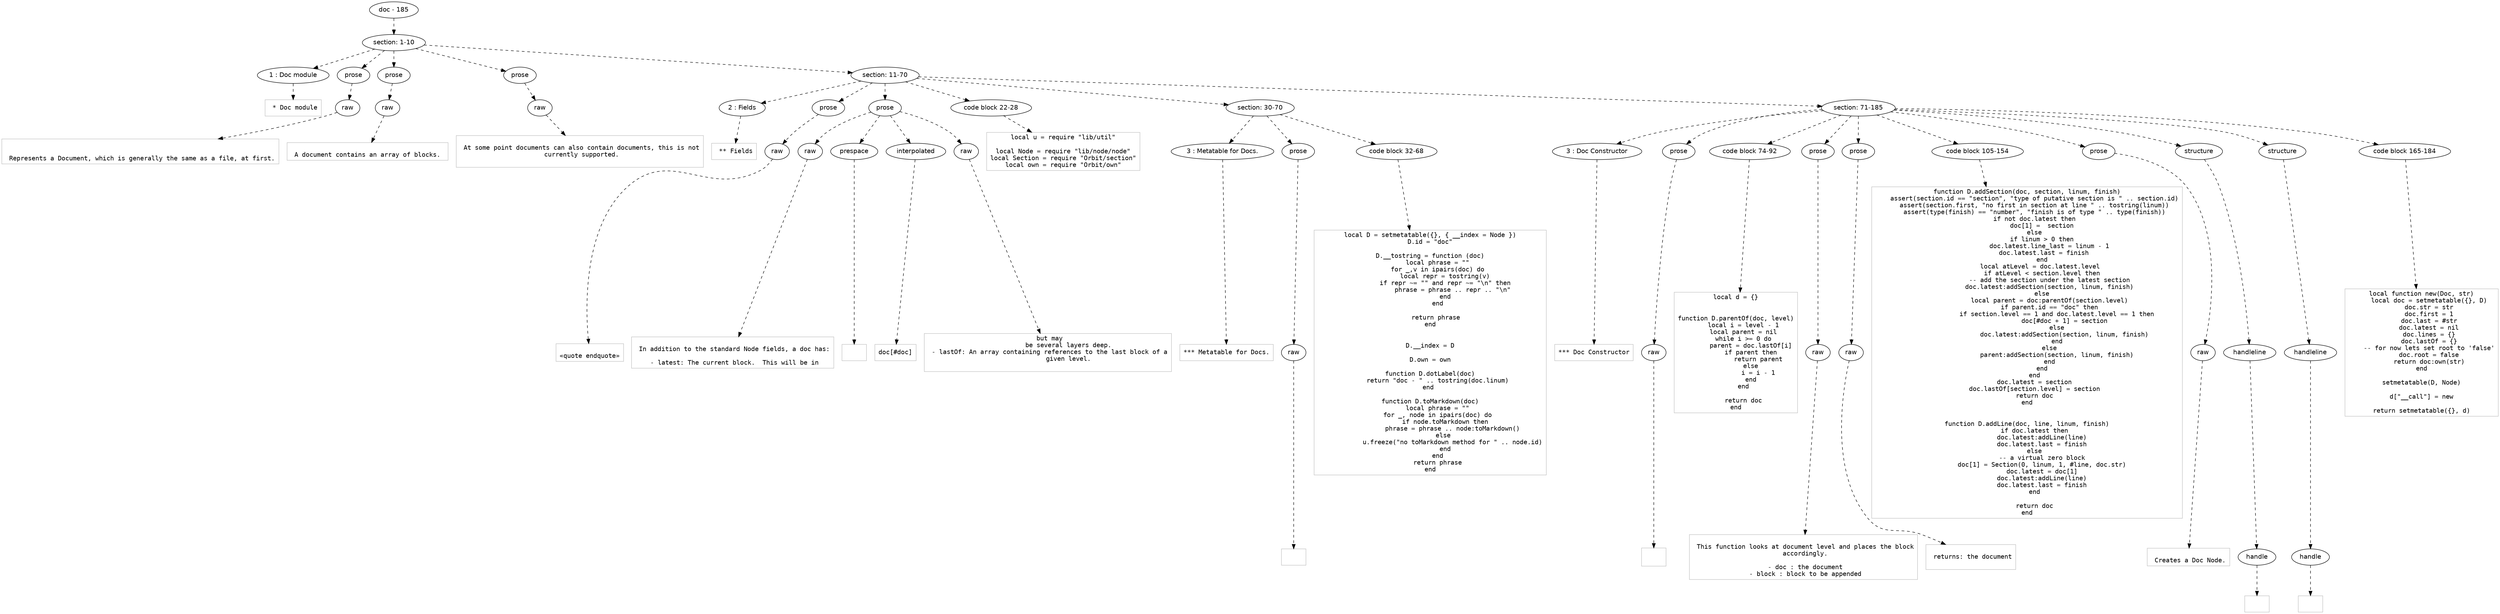 digraph lpegNode {

node [fontname=Helvetica]
edge [style=dashed]

doc_0 [label="doc - 185"]


doc_0 -> { section_1}
{rank=same; section_1}

section_1 [label="section: 1-10"]


// END RANK doc_0

section_1 -> { header_2 prose_3 prose_4 prose_5 section_6}
{rank=same; header_2 prose_3 prose_4 prose_5 section_6}

header_2 [label="1 : Doc module"]

prose_3 [label="prose"]

prose_4 [label="prose"]

prose_5 [label="prose"]

section_6 [label="section: 11-70"]


// END RANK section_1

header_2 -> leaf_7
leaf_7  [color=Gray,shape=rectangle,fontname=Inconsolata,label=" * Doc module"]
// END RANK header_2

prose_3 -> { raw_8}
{rank=same; raw_8}

raw_8 [label="raw"]


// END RANK prose_3

raw_8 -> leaf_9
leaf_9  [color=Gray,shape=rectangle,fontname=Inconsolata,label="

 Represents a Document, which is generally the same as a file, at first.
"]
// END RANK raw_8

prose_4 -> { raw_10}
{rank=same; raw_10}

raw_10 [label="raw"]


// END RANK prose_4

raw_10 -> leaf_11
leaf_11  [color=Gray,shape=rectangle,fontname=Inconsolata,label="
 A document contains an array of blocks. 
"]
// END RANK raw_10

prose_5 -> { raw_12}
{rank=same; raw_12}

raw_12 [label="raw"]


// END RANK prose_5

raw_12 -> leaf_13
leaf_13  [color=Gray,shape=rectangle,fontname=Inconsolata,label="
 At some point documents can also contain documents, this is not
 currently supported.

"]
// END RANK raw_12

section_6 -> { header_14 prose_15 prose_16 codeblock_17 section_18 section_19}
{rank=same; header_14 prose_15 prose_16 codeblock_17 section_18 section_19}

header_14 [label="2 : Fields"]

prose_15 [label="prose"]

prose_16 [label="prose"]

codeblock_17 [label="code block 22-28"]

section_18 [label="section: 30-70"]

section_19 [label="section: 71-185"]


// END RANK section_6

header_14 -> leaf_20
leaf_20  [color=Gray,shape=rectangle,fontname=Inconsolata,label=" ** Fields"]
// END RANK header_14

prose_15 -> { raw_21}
{rank=same; raw_21}

raw_21 [label="raw"]


// END RANK prose_15

raw_21 -> leaf_22
leaf_22  [color=Gray,shape=rectangle,fontname=Inconsolata,label="
«quote endquote»
"]
// END RANK raw_21

prose_16 -> { raw_23 prespace_24 interpolated_25 raw_26}
{rank=same; raw_23 prespace_24 interpolated_25 raw_26}

raw_23 [label="raw"]

prespace_24 [label="prespace"]

interpolated_25 [label="interpolated"]

raw_26 [label="raw"]


// END RANK prose_16

raw_23 -> leaf_27
leaf_27  [color=Gray,shape=rectangle,fontname=Inconsolata,label="
 In addition to the standard Node fields, a doc has:
 
 - latest: The current block.  This will be in"]
// END RANK raw_23

prespace_24 -> leaf_28
leaf_28  [color=Gray,shape=rectangle,fontname=Inconsolata,label=" "]
// END RANK prespace_24

interpolated_25 -> leaf_29
leaf_29  [color=Gray,shape=rectangle,fontname=Inconsolata,label="doc[#doc]"]
// END RANK interpolated_25

raw_26 -> leaf_30
leaf_30  [color=Gray,shape=rectangle,fontname=Inconsolata,label=" but may
           be several layers deep.
 - lastOf: An array containing references to the last block of a
           given level.

"]
// END RANK raw_26

codeblock_17 -> leaf_31
leaf_31  [color=Gray,shape=rectangle,fontname=Inconsolata,label="local u = require \"lib/util\"

local Node = require \"lib/node/node\"
local Section = require \"Orbit/section\"
local own = require \"Orbit/own\""]
// END RANK codeblock_17

section_18 -> { header_32 prose_33 codeblock_34}
{rank=same; header_32 prose_33 codeblock_34}

header_32 [label="3 : Metatable for Docs."]

prose_33 [label="prose"]

codeblock_34 [label="code block 32-68"]


// END RANK section_18

header_32 -> leaf_35
leaf_35  [color=Gray,shape=rectangle,fontname=Inconsolata,label="*** Metatable for Docs."]
// END RANK header_32

prose_33 -> { raw_36}
{rank=same; raw_36}

raw_36 [label="raw"]


// END RANK prose_33

raw_36 -> leaf_37
leaf_37  [color=Gray,shape=rectangle,fontname=Inconsolata,label="
"]
// END RANK raw_36

codeblock_34 -> leaf_38
leaf_38  [color=Gray,shape=rectangle,fontname=Inconsolata,label="local D = setmetatable({}, { __index = Node })
D.id = \"doc\"

D.__tostring = function (doc)
    local phrase = \"\"
    for _,v in ipairs(doc) do
        local repr = tostring(v)
        if repr ~= \"\" and repr ~= \"\\n\" then
            phrase = phrase .. repr .. \"\\n\"
        end
    end

    return phrase 
end


D.__index = D

D.own = own

function D.dotLabel(doc)
    return \"doc - \" .. tostring(doc.linum)
end 

function D.toMarkdown(doc)
    local phrase = \"\"
    for _, node in ipairs(doc) do
        if node.toMarkdown then
            phrase = phrase .. node:toMarkdown()
        else 
            u.freeze(\"no toMarkdown method for \" .. node.id)
        end
    end
    return phrase
end"]
// END RANK codeblock_34

section_19 -> { header_39 prose_40 codeblock_41 prose_42 prose_43 codeblock_44 prose_45 structure_46 structure_47 codeblock_48}
{rank=same; header_39 prose_40 codeblock_41 prose_42 prose_43 codeblock_44 prose_45 structure_46 structure_47 codeblock_48}

header_39 [label="3 : Doc Constructor"]

prose_40 [label="prose"]

codeblock_41 [label="code block 74-92"]

prose_42 [label="prose"]

prose_43 [label="prose"]

codeblock_44 [label="code block 105-154"]

prose_45 [label="prose"]

structure_46 [label="structure"]

structure_47 [label="structure"]

codeblock_48 [label="code block 165-184"]


// END RANK section_19

header_39 -> leaf_49
leaf_49  [color=Gray,shape=rectangle,fontname=Inconsolata,label="*** Doc Constructor"]
// END RANK header_39

prose_40 -> { raw_50}
{rank=same; raw_50}

raw_50 [label="raw"]


// END RANK prose_40

raw_50 -> leaf_51
leaf_51  [color=Gray,shape=rectangle,fontname=Inconsolata,label="

"]
// END RANK raw_50

codeblock_41 -> leaf_52
leaf_52  [color=Gray,shape=rectangle,fontname=Inconsolata,label="local d = {}


function D.parentOf(doc, level)
    local i = level - 1
    local parent = nil
    while i >= 0 do
        parent = doc.lastOf[i]
        if parent then
            return parent
        else
            i = i - 1
        end
    end

    return doc
end"]
// END RANK codeblock_41

prose_42 -> { raw_53}
{rank=same; raw_53}

raw_53 [label="raw"]


// END RANK prose_42

raw_53 -> leaf_54
leaf_54  [color=Gray,shape=rectangle,fontname=Inconsolata,label="
 This function looks at document level and places the block
 accordingly.
 
 - doc : the document
 - block : block to be appended
"]
// END RANK raw_53

prose_43 -> { raw_55}
{rank=same; raw_55}

raw_55 [label="raw"]


// END RANK prose_43

raw_55 -> leaf_56
leaf_56  [color=Gray,shape=rectangle,fontname=Inconsolata,label="
 returns: the document

"]
// END RANK raw_55

codeblock_44 -> leaf_57
leaf_57  [color=Gray,shape=rectangle,fontname=Inconsolata,label="function D.addSection(doc, section, linum, finish)
    assert(section.id == \"section\", \"type of putative section is \" .. section.id)
    assert(section.first, \"no first in section at line \" .. tostring(linum))
    assert(type(finish) == \"number\", \"finish is of type \" .. type(finish))
    if not doc.latest then
        doc[1] =  section
    else
        if linum > 0 then
            doc.latest.line_last = linum - 1
            doc.latest.last = finish   
        end
        local atLevel = doc.latest.level 
        if atLevel < section.level then
            -- add the section under the latest section
            doc.latest:addSection(section, linum, finish)
        else
            local parent = doc:parentOf(section.level)
            if parent.id == \"doc\" then
                if section.level == 1 and doc.latest.level == 1 then
                    doc[#doc + 1] = section
                else
                    doc.latest:addSection(section, linum, finish)
                end
            else
                parent:addSection(section, linum, finish)
            end
        end
    end
    doc.latest = section
    doc.lastOf[section.level] = section
    return doc
end


function D.addLine(doc, line, linum, finish)
    if doc.latest then
        doc.latest:addLine(line)
        doc.latest.last = finish
    else
        -- a virtual zero block
        doc[1] = Section(0, linum, 1, #line, doc.str)
        doc.latest = doc[1]
        doc.latest:addLine(line)
        doc.latest.last = finish
    end

    return doc
end"]
// END RANK codeblock_44

prose_45 -> { raw_58}
{rank=same; raw_58}

raw_58 [label="raw"]


// END RANK prose_45

raw_58 -> leaf_59
leaf_59  [color=Gray,shape=rectangle,fontname=Inconsolata,label="
 Creates a Doc Node.
"]
// END RANK raw_58

structure_46 -> { handleline_60}
{rank=same; handleline_60}

handleline_60 [label="handleline"]


// END RANK structure_46

handleline_60 -> { handle_61}
{rank=same; handle_61}

handle_61 [label="handle"]


// END RANK handleline_60

handle_61 -> leaf_62
leaf_62  [color=Gray,shape=rectangle,fontname=Inconsolata,label=""]
// END RANK handle_61

structure_47 -> { handleline_63}
{rank=same; handleline_63}

handleline_63 [label="handleline"]


// END RANK structure_47

handleline_63 -> { handle_64}
{rank=same; handle_64}

handle_64 [label="handle"]


// END RANK handleline_63

handle_64 -> leaf_65
leaf_65  [color=Gray,shape=rectangle,fontname=Inconsolata,label=""]
// END RANK handle_64

codeblock_48 -> leaf_66
leaf_66  [color=Gray,shape=rectangle,fontname=Inconsolata,label="local function new(Doc, str)
    local doc = setmetatable({}, D)
    doc.str = str
    doc.first = 1
    doc.last = #str
    doc.latest = nil
    doc.lines = {}
    doc.lastOf = {}
    -- for now lets set root to 'false'
    doc.root = false
    return doc:own(str)
end

setmetatable(D, Node)

d[\"__call\"] = new

return setmetatable({}, d)"]
// END RANK codeblock_48


}
